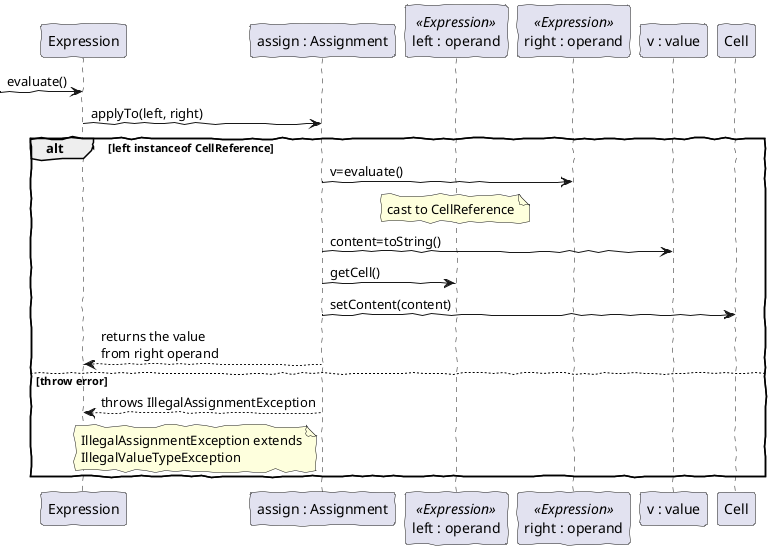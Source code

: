 @startuml sequence_block_sd.png

'http://plantuml.com/skinparam.html'
skinparam handwritten true
skinparam defaultFontName FG Virgil
skinparam shadowing false

participant Expression
participant "assign : Assignment" as assign
participant "left : operand" <<Expression>>
participant "right : operand" <<Expression>>
participant "v : value" as v

[-> Expression: evaluate()
Expression->assign: applyTo(left, right)
alt left instanceof CellReference
assign->"right : operand": v=evaluate()
note over of "left : operand"
	cast to CellReference
end note
assign->v:content=toString()
assign->"left : operand": getCell()
assign->Cell:setContent(content)
assign-->Expression: returns the value\nfrom right operand
else throw error
assign-->Expression: throws IllegalAssignmentException
note left of assign
	IllegalAssignmentException extends
	IllegalValueTypeException
end note
end

@enduml